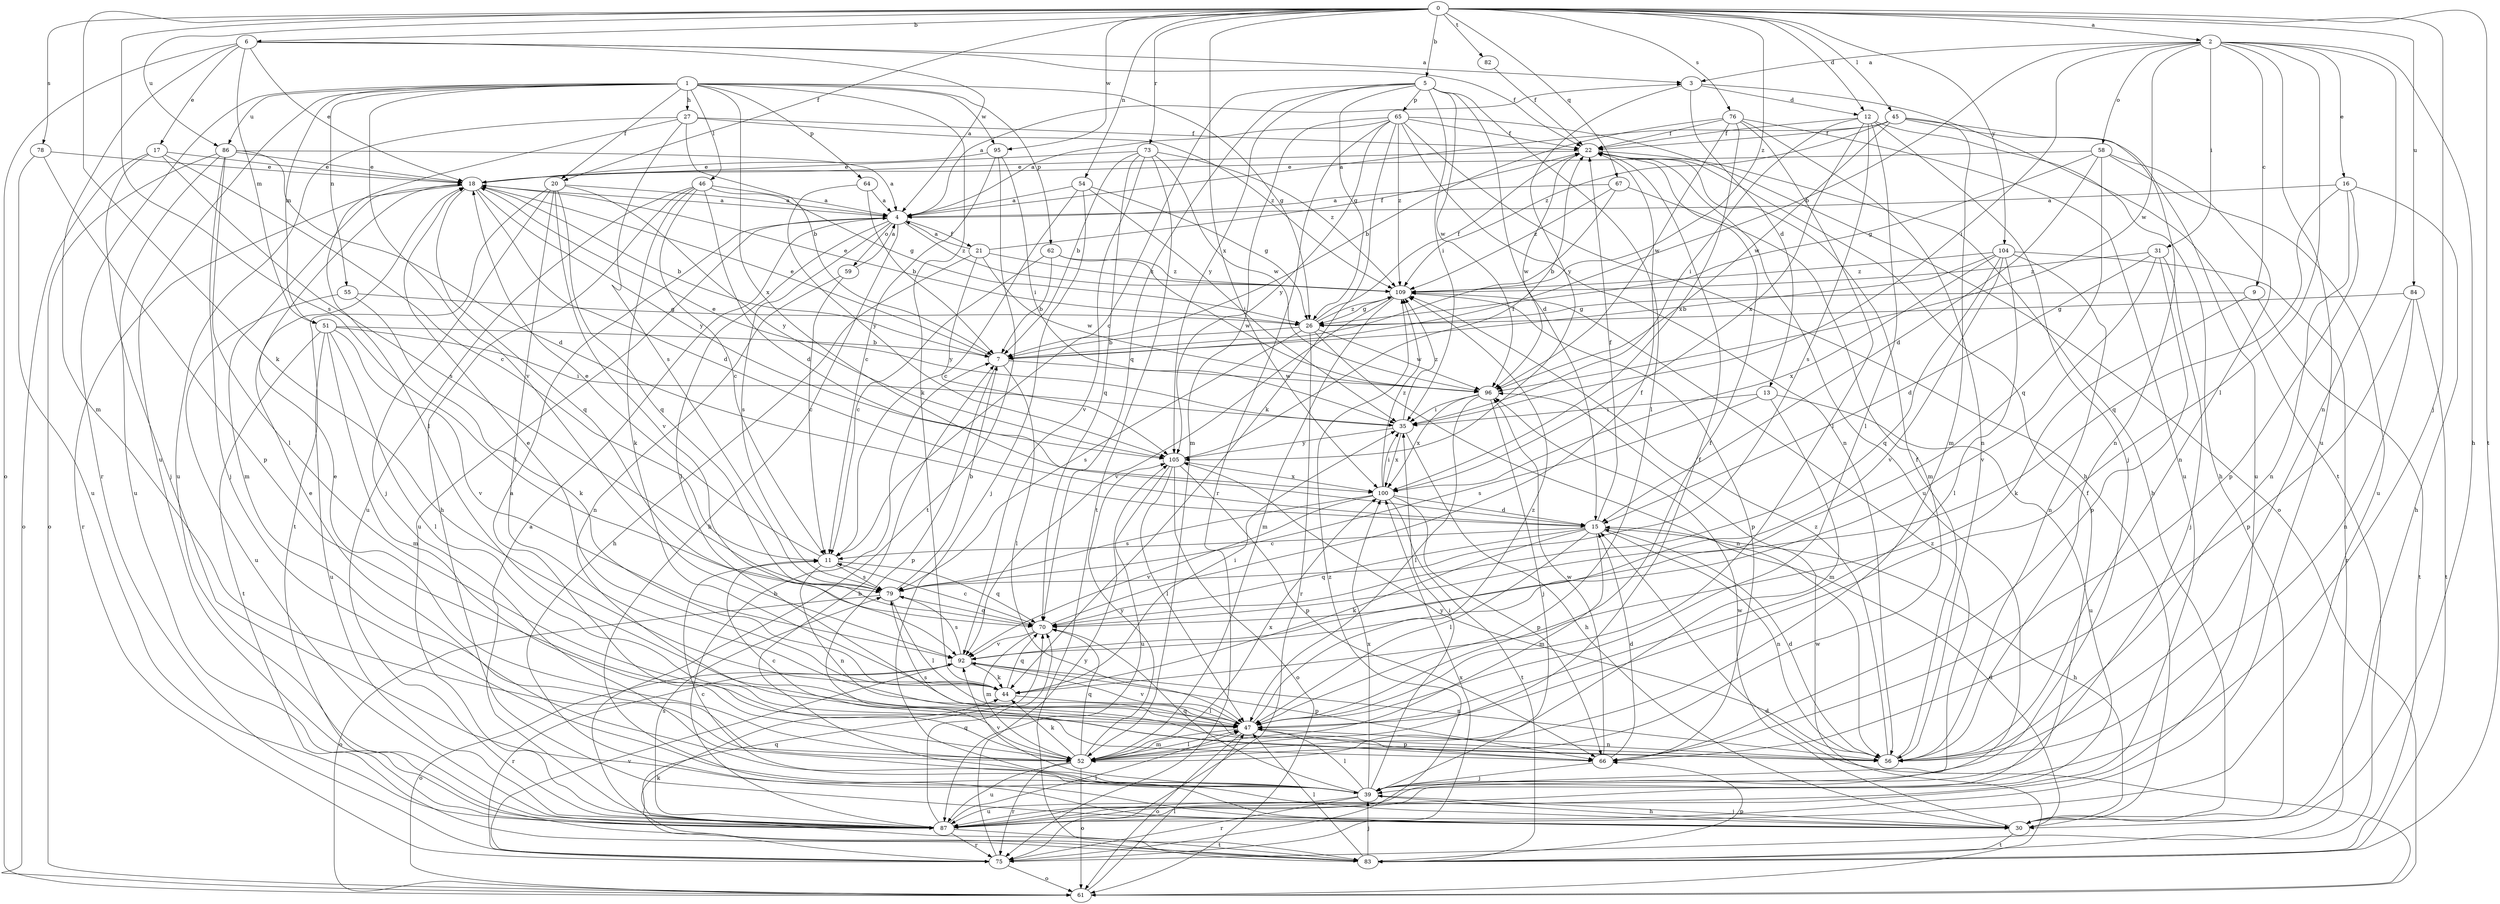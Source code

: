 strict digraph  {
0;
1;
2;
3;
4;
5;
6;
7;
9;
11;
12;
13;
15;
16;
17;
18;
20;
21;
22;
26;
27;
30;
31;
35;
39;
44;
45;
46;
47;
51;
52;
54;
55;
56;
58;
59;
61;
62;
64;
65;
66;
67;
70;
73;
75;
76;
78;
79;
82;
83;
84;
86;
87;
92;
95;
96;
100;
104;
105;
109;
0 -> 2  [label=a];
0 -> 5  [label=b];
0 -> 6  [label=b];
0 -> 12  [label=d];
0 -> 20  [label=f];
0 -> 39  [label=j];
0 -> 44  [label=k];
0 -> 45  [label=l];
0 -> 54  [label=n];
0 -> 67  [label=q];
0 -> 73  [label=r];
0 -> 76  [label=s];
0 -> 78  [label=s];
0 -> 79  [label=s];
0 -> 82  [label=t];
0 -> 83  [label=t];
0 -> 84  [label=u];
0 -> 86  [label=u];
0 -> 95  [label=w];
0 -> 100  [label=x];
0 -> 104  [label=y];
0 -> 109  [label=z];
1 -> 20  [label=f];
1 -> 26  [label=g];
1 -> 27  [label=h];
1 -> 44  [label=k];
1 -> 46  [label=l];
1 -> 51  [label=m];
1 -> 55  [label=n];
1 -> 62  [label=p];
1 -> 64  [label=p];
1 -> 75  [label=r];
1 -> 86  [label=u];
1 -> 87  [label=u];
1 -> 92  [label=v];
1 -> 95  [label=w];
1 -> 100  [label=x];
2 -> 3  [label=a];
2 -> 7  [label=b];
2 -> 9  [label=c];
2 -> 16  [label=e];
2 -> 30  [label=h];
2 -> 31  [label=i];
2 -> 35  [label=i];
2 -> 47  [label=l];
2 -> 56  [label=n];
2 -> 58  [label=o];
2 -> 87  [label=u];
2 -> 96  [label=w];
3 -> 12  [label=d];
3 -> 13  [label=d];
3 -> 83  [label=t];
3 -> 105  [label=y];
4 -> 3  [label=a];
4 -> 21  [label=f];
4 -> 30  [label=h];
4 -> 47  [label=l];
4 -> 59  [label=o];
4 -> 79  [label=s];
4 -> 87  [label=u];
4 -> 109  [label=z];
5 -> 11  [label=c];
5 -> 15  [label=d];
5 -> 26  [label=g];
5 -> 35  [label=i];
5 -> 47  [label=l];
5 -> 65  [label=p];
5 -> 70  [label=q];
5 -> 96  [label=w];
5 -> 105  [label=y];
6 -> 3  [label=a];
6 -> 4  [label=a];
6 -> 17  [label=e];
6 -> 18  [label=e];
6 -> 22  [label=f];
6 -> 51  [label=m];
6 -> 52  [label=m];
6 -> 61  [label=o];
7 -> 18  [label=e];
7 -> 47  [label=l];
7 -> 66  [label=p];
7 -> 96  [label=w];
9 -> 26  [label=g];
9 -> 44  [label=k];
9 -> 83  [label=t];
11 -> 18  [label=e];
11 -> 56  [label=n];
11 -> 70  [label=q];
11 -> 79  [label=s];
12 -> 22  [label=f];
12 -> 30  [label=h];
12 -> 35  [label=i];
12 -> 39  [label=j];
12 -> 47  [label=l];
12 -> 79  [label=s];
12 -> 100  [label=x];
13 -> 35  [label=i];
13 -> 52  [label=m];
13 -> 79  [label=s];
13 -> 87  [label=u];
15 -> 11  [label=c];
15 -> 22  [label=f];
15 -> 30  [label=h];
15 -> 44  [label=k];
15 -> 47  [label=l];
15 -> 52  [label=m];
15 -> 56  [label=n];
15 -> 70  [label=q];
16 -> 4  [label=a];
16 -> 30  [label=h];
16 -> 56  [label=n];
16 -> 66  [label=p];
16 -> 70  [label=q];
17 -> 11  [label=c];
17 -> 18  [label=e];
17 -> 39  [label=j];
17 -> 61  [label=o];
17 -> 79  [label=s];
18 -> 4  [label=a];
18 -> 7  [label=b];
18 -> 15  [label=d];
18 -> 52  [label=m];
18 -> 70  [label=q];
18 -> 75  [label=r];
18 -> 105  [label=y];
20 -> 4  [label=a];
20 -> 39  [label=j];
20 -> 47  [label=l];
20 -> 70  [label=q];
20 -> 83  [label=t];
20 -> 92  [label=v];
20 -> 105  [label=y];
21 -> 4  [label=a];
21 -> 22  [label=f];
21 -> 30  [label=h];
21 -> 96  [label=w];
21 -> 105  [label=y];
21 -> 109  [label=z];
22 -> 18  [label=e];
22 -> 30  [label=h];
22 -> 87  [label=u];
22 -> 96  [label=w];
26 -> 7  [label=b];
26 -> 18  [label=e];
26 -> 22  [label=f];
26 -> 56  [label=n];
26 -> 75  [label=r];
26 -> 79  [label=s];
26 -> 96  [label=w];
26 -> 109  [label=z];
27 -> 7  [label=b];
27 -> 22  [label=f];
27 -> 47  [label=l];
27 -> 79  [label=s];
27 -> 87  [label=u];
27 -> 109  [label=z];
30 -> 7  [label=b];
30 -> 11  [label=c];
30 -> 15  [label=d];
30 -> 39  [label=j];
30 -> 83  [label=t];
30 -> 96  [label=w];
31 -> 15  [label=d];
31 -> 39  [label=j];
31 -> 66  [label=p];
31 -> 92  [label=v];
31 -> 109  [label=z];
35 -> 18  [label=e];
35 -> 30  [label=h];
35 -> 100  [label=x];
35 -> 105  [label=y];
35 -> 109  [label=z];
39 -> 18  [label=e];
39 -> 30  [label=h];
39 -> 35  [label=i];
39 -> 47  [label=l];
39 -> 70  [label=q];
39 -> 75  [label=r];
39 -> 87  [label=u];
39 -> 92  [label=v];
39 -> 100  [label=x];
39 -> 109  [label=z];
44 -> 18  [label=e];
44 -> 35  [label=i];
44 -> 47  [label=l];
44 -> 70  [label=q];
45 -> 4  [label=a];
45 -> 22  [label=f];
45 -> 52  [label=m];
45 -> 56  [label=n];
45 -> 87  [label=u];
45 -> 96  [label=w];
45 -> 109  [label=z];
46 -> 4  [label=a];
46 -> 11  [label=c];
46 -> 15  [label=d];
46 -> 26  [label=g];
46 -> 30  [label=h];
46 -> 44  [label=k];
46 -> 87  [label=u];
47 -> 22  [label=f];
47 -> 52  [label=m];
47 -> 56  [label=n];
47 -> 61  [label=o];
47 -> 66  [label=p];
47 -> 92  [label=v];
47 -> 109  [label=z];
51 -> 7  [label=b];
51 -> 35  [label=i];
51 -> 47  [label=l];
51 -> 52  [label=m];
51 -> 83  [label=t];
51 -> 87  [label=u];
51 -> 92  [label=v];
52 -> 4  [label=a];
52 -> 11  [label=c];
52 -> 18  [label=e];
52 -> 22  [label=f];
52 -> 44  [label=k];
52 -> 47  [label=l];
52 -> 61  [label=o];
52 -> 70  [label=q];
52 -> 75  [label=r];
52 -> 87  [label=u];
52 -> 100  [label=x];
52 -> 105  [label=y];
54 -> 4  [label=a];
54 -> 11  [label=c];
54 -> 26  [label=g];
54 -> 35  [label=i];
54 -> 39  [label=j];
55 -> 26  [label=g];
55 -> 44  [label=k];
55 -> 87  [label=u];
56 -> 15  [label=d];
56 -> 22  [label=f];
56 -> 79  [label=s];
56 -> 105  [label=y];
56 -> 109  [label=z];
58 -> 15  [label=d];
58 -> 18  [label=e];
58 -> 26  [label=g];
58 -> 56  [label=n];
58 -> 70  [label=q];
58 -> 87  [label=u];
59 -> 4  [label=a];
59 -> 11  [label=c];
59 -> 56  [label=n];
61 -> 15  [label=d];
61 -> 47  [label=l];
61 -> 96  [label=w];
62 -> 7  [label=b];
62 -> 11  [label=c];
62 -> 96  [label=w];
62 -> 109  [label=z];
64 -> 4  [label=a];
64 -> 7  [label=b];
64 -> 105  [label=y];
65 -> 4  [label=a];
65 -> 22  [label=f];
65 -> 30  [label=h];
65 -> 44  [label=k];
65 -> 52  [label=m];
65 -> 56  [label=n];
65 -> 61  [label=o];
65 -> 75  [label=r];
65 -> 105  [label=y];
65 -> 109  [label=z];
66 -> 15  [label=d];
66 -> 39  [label=j];
66 -> 96  [label=w];
67 -> 4  [label=a];
67 -> 7  [label=b];
67 -> 52  [label=m];
67 -> 109  [label=z];
70 -> 11  [label=c];
70 -> 22  [label=f];
70 -> 52  [label=m];
70 -> 92  [label=v];
73 -> 7  [label=b];
73 -> 18  [label=e];
73 -> 70  [label=q];
73 -> 83  [label=t];
73 -> 92  [label=v];
73 -> 96  [label=w];
73 -> 109  [label=z];
75 -> 61  [label=o];
75 -> 70  [label=q];
75 -> 92  [label=v];
75 -> 100  [label=x];
75 -> 105  [label=y];
75 -> 109  [label=z];
76 -> 7  [label=b];
76 -> 22  [label=f];
76 -> 47  [label=l];
76 -> 56  [label=n];
76 -> 87  [label=u];
76 -> 96  [label=w];
76 -> 100  [label=x];
78 -> 18  [label=e];
78 -> 66  [label=p];
78 -> 87  [label=u];
79 -> 7  [label=b];
79 -> 47  [label=l];
79 -> 61  [label=o];
79 -> 70  [label=q];
82 -> 22  [label=f];
83 -> 39  [label=j];
83 -> 44  [label=k];
83 -> 47  [label=l];
83 -> 66  [label=p];
84 -> 26  [label=g];
84 -> 56  [label=n];
84 -> 66  [label=p];
84 -> 83  [label=t];
86 -> 4  [label=a];
86 -> 15  [label=d];
86 -> 18  [label=e];
86 -> 39  [label=j];
86 -> 47  [label=l];
86 -> 61  [label=o];
86 -> 87  [label=u];
87 -> 4  [label=a];
87 -> 7  [label=b];
87 -> 22  [label=f];
87 -> 47  [label=l];
87 -> 70  [label=q];
87 -> 75  [label=r];
87 -> 79  [label=s];
87 -> 83  [label=t];
92 -> 44  [label=k];
92 -> 56  [label=n];
92 -> 61  [label=o];
92 -> 66  [label=p];
92 -> 75  [label=r];
92 -> 79  [label=s];
95 -> 11  [label=c];
95 -> 18  [label=e];
95 -> 35  [label=i];
95 -> 83  [label=t];
96 -> 35  [label=i];
96 -> 39  [label=j];
96 -> 47  [label=l];
96 -> 100  [label=x];
100 -> 15  [label=d];
100 -> 35  [label=i];
100 -> 66  [label=p];
100 -> 79  [label=s];
100 -> 83  [label=t];
100 -> 92  [label=v];
100 -> 109  [label=z];
104 -> 7  [label=b];
104 -> 47  [label=l];
104 -> 56  [label=n];
104 -> 70  [label=q];
104 -> 75  [label=r];
104 -> 92  [label=v];
104 -> 100  [label=x];
104 -> 109  [label=z];
105 -> 22  [label=f];
105 -> 47  [label=l];
105 -> 61  [label=o];
105 -> 66  [label=p];
105 -> 87  [label=u];
105 -> 100  [label=x];
109 -> 26  [label=g];
109 -> 52  [label=m];
109 -> 66  [label=p];
109 -> 92  [label=v];
}
